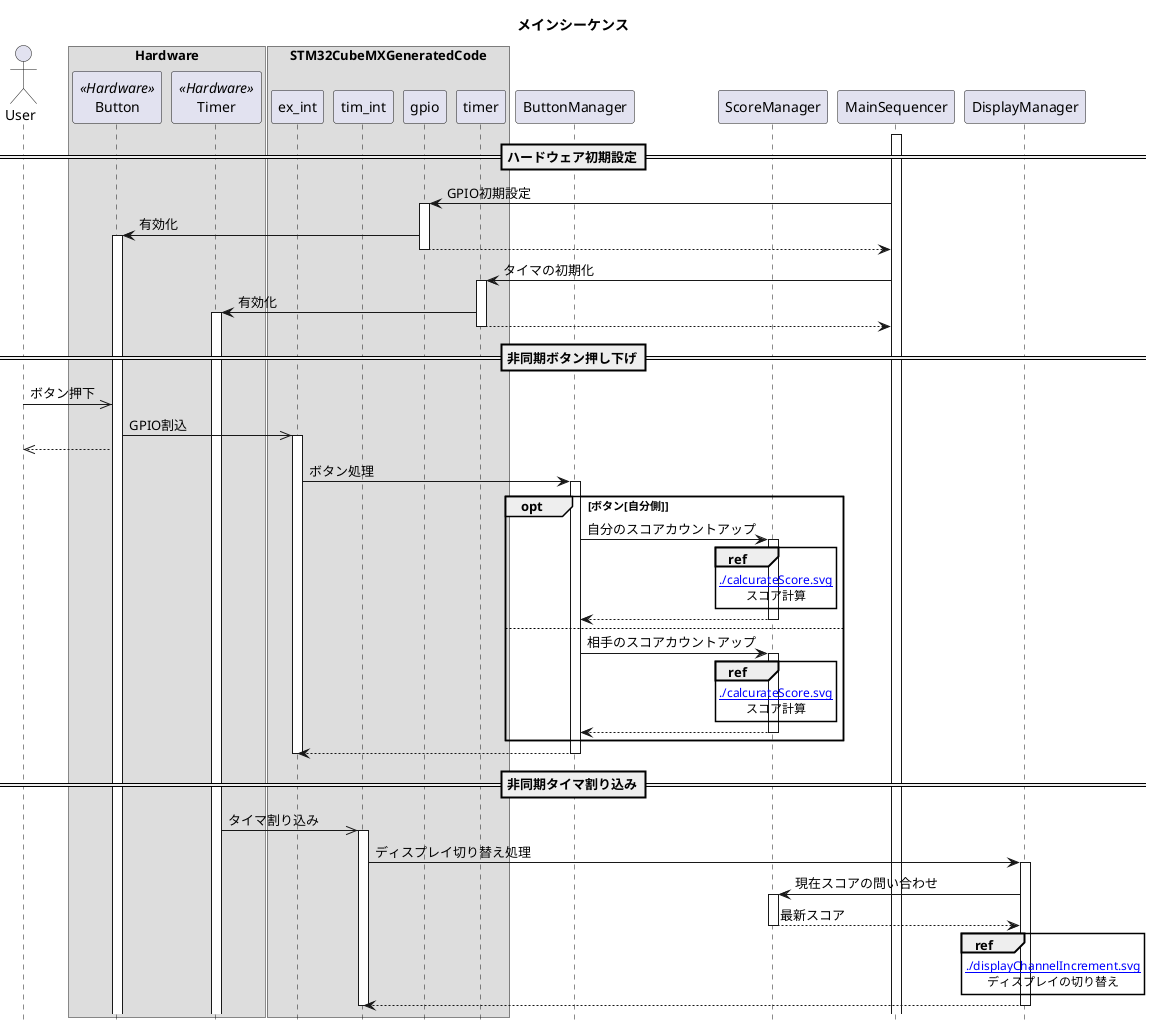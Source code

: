 @startuml

title メインシーケンス

hide footbox

actor "User" as ActorUser
box "Hardware"
  participant "Button" as HardwareButton<<Hardware>>
  participant "Timer" as HardwareTimer<<Hardware>>
end box
box "STM32CubeMXGeneratedCode"
  participant "ex_int" as ClassEx_int
  participant "tim_int" as ClassTim_int
  participant "gpio" as Module_gpio
  participant "timer" as Module_timer
end box
participant "ButtonManager" as ClassButtonManager
participant "ScoreManager" as ClassScoreManager
participant "MainSequencer" as ClassMainSequencer
participant "DisplayManager" as ClassDisplayManager

activate ClassMainSequencer

==ハードウェア初期設定==
ClassMainSequencer -> Module_gpio : GPIO初期設定
  activate Module_gpio
Module_gpio -> HardwareButton : 有効化
  activate HardwareButton
ClassMainSequencer <-- Module_gpio
  deactivate Module_gpio

ClassMainSequencer -> Module_timer : タイマの初期化
  activate Module_timer
Module_timer -> HardwareTimer : 有効化
  activate HardwareTimer
ClassMainSequencer <-- Module_timer
  deactivate Module_timer


==非同期ボタン押し下げ==
ActorUser ->> HardwareButton : ボタン押下
HardwareButton ->> ClassEx_int : GPIO割込
  activate ClassEx_int
ActorUser <<-- HardwareButton

ClassEx_int -> ClassButtonManager : ボタン処理
  activate ClassButtonManager
opt ボタン[自分側]
  ClassButtonManager -> ClassScoreManager : 自分のスコアカウントアップ
    activate ClassScoreManager

  ref over ClassScoreManager
    [[./calcurateScore.svg]]
    スコア計算
  end ref

  ClassButtonManager <-- ClassScoreManager
    deactivate ClassScoreManager
else
  ClassButtonManager -> ClassScoreManager : 相手のスコアカウントアップ
    activate ClassScoreManager

  ref over ClassScoreManager
    [[./calcurateScore.svg]]
    スコア計算
  end ref

  ClassButtonManager <-- ClassScoreManager
    deactivate ClassScoreManager
end
ClassEx_int <-- ClassButtonManager
  deactivate ClassButtonManager
  deactivate ClassEx_int

==非同期タイマ割り込み==
HardwareTimer ->> ClassTim_int : タイマ割り込み
  activate ClassTim_int
ClassTim_int -> ClassDisplayManager : ディスプレイ切り替え処理
  activate ClassDisplayManager

ClassDisplayManager -> ClassScoreManager : 現在スコアの問い合わせ
  activate ClassScoreManager
ClassDisplayManager <-- ClassScoreManager : 最新スコア
  deactivate ClassScoreManager

ref over ClassDisplayManager
  [[./displayChannelIncrement.svg]]
  ディスプレイの切り替え
end ref

ClassTim_int <-- ClassDisplayManager
  deactivate ClassDisplayManager
  deactivate ClassTim_int


@enduml
